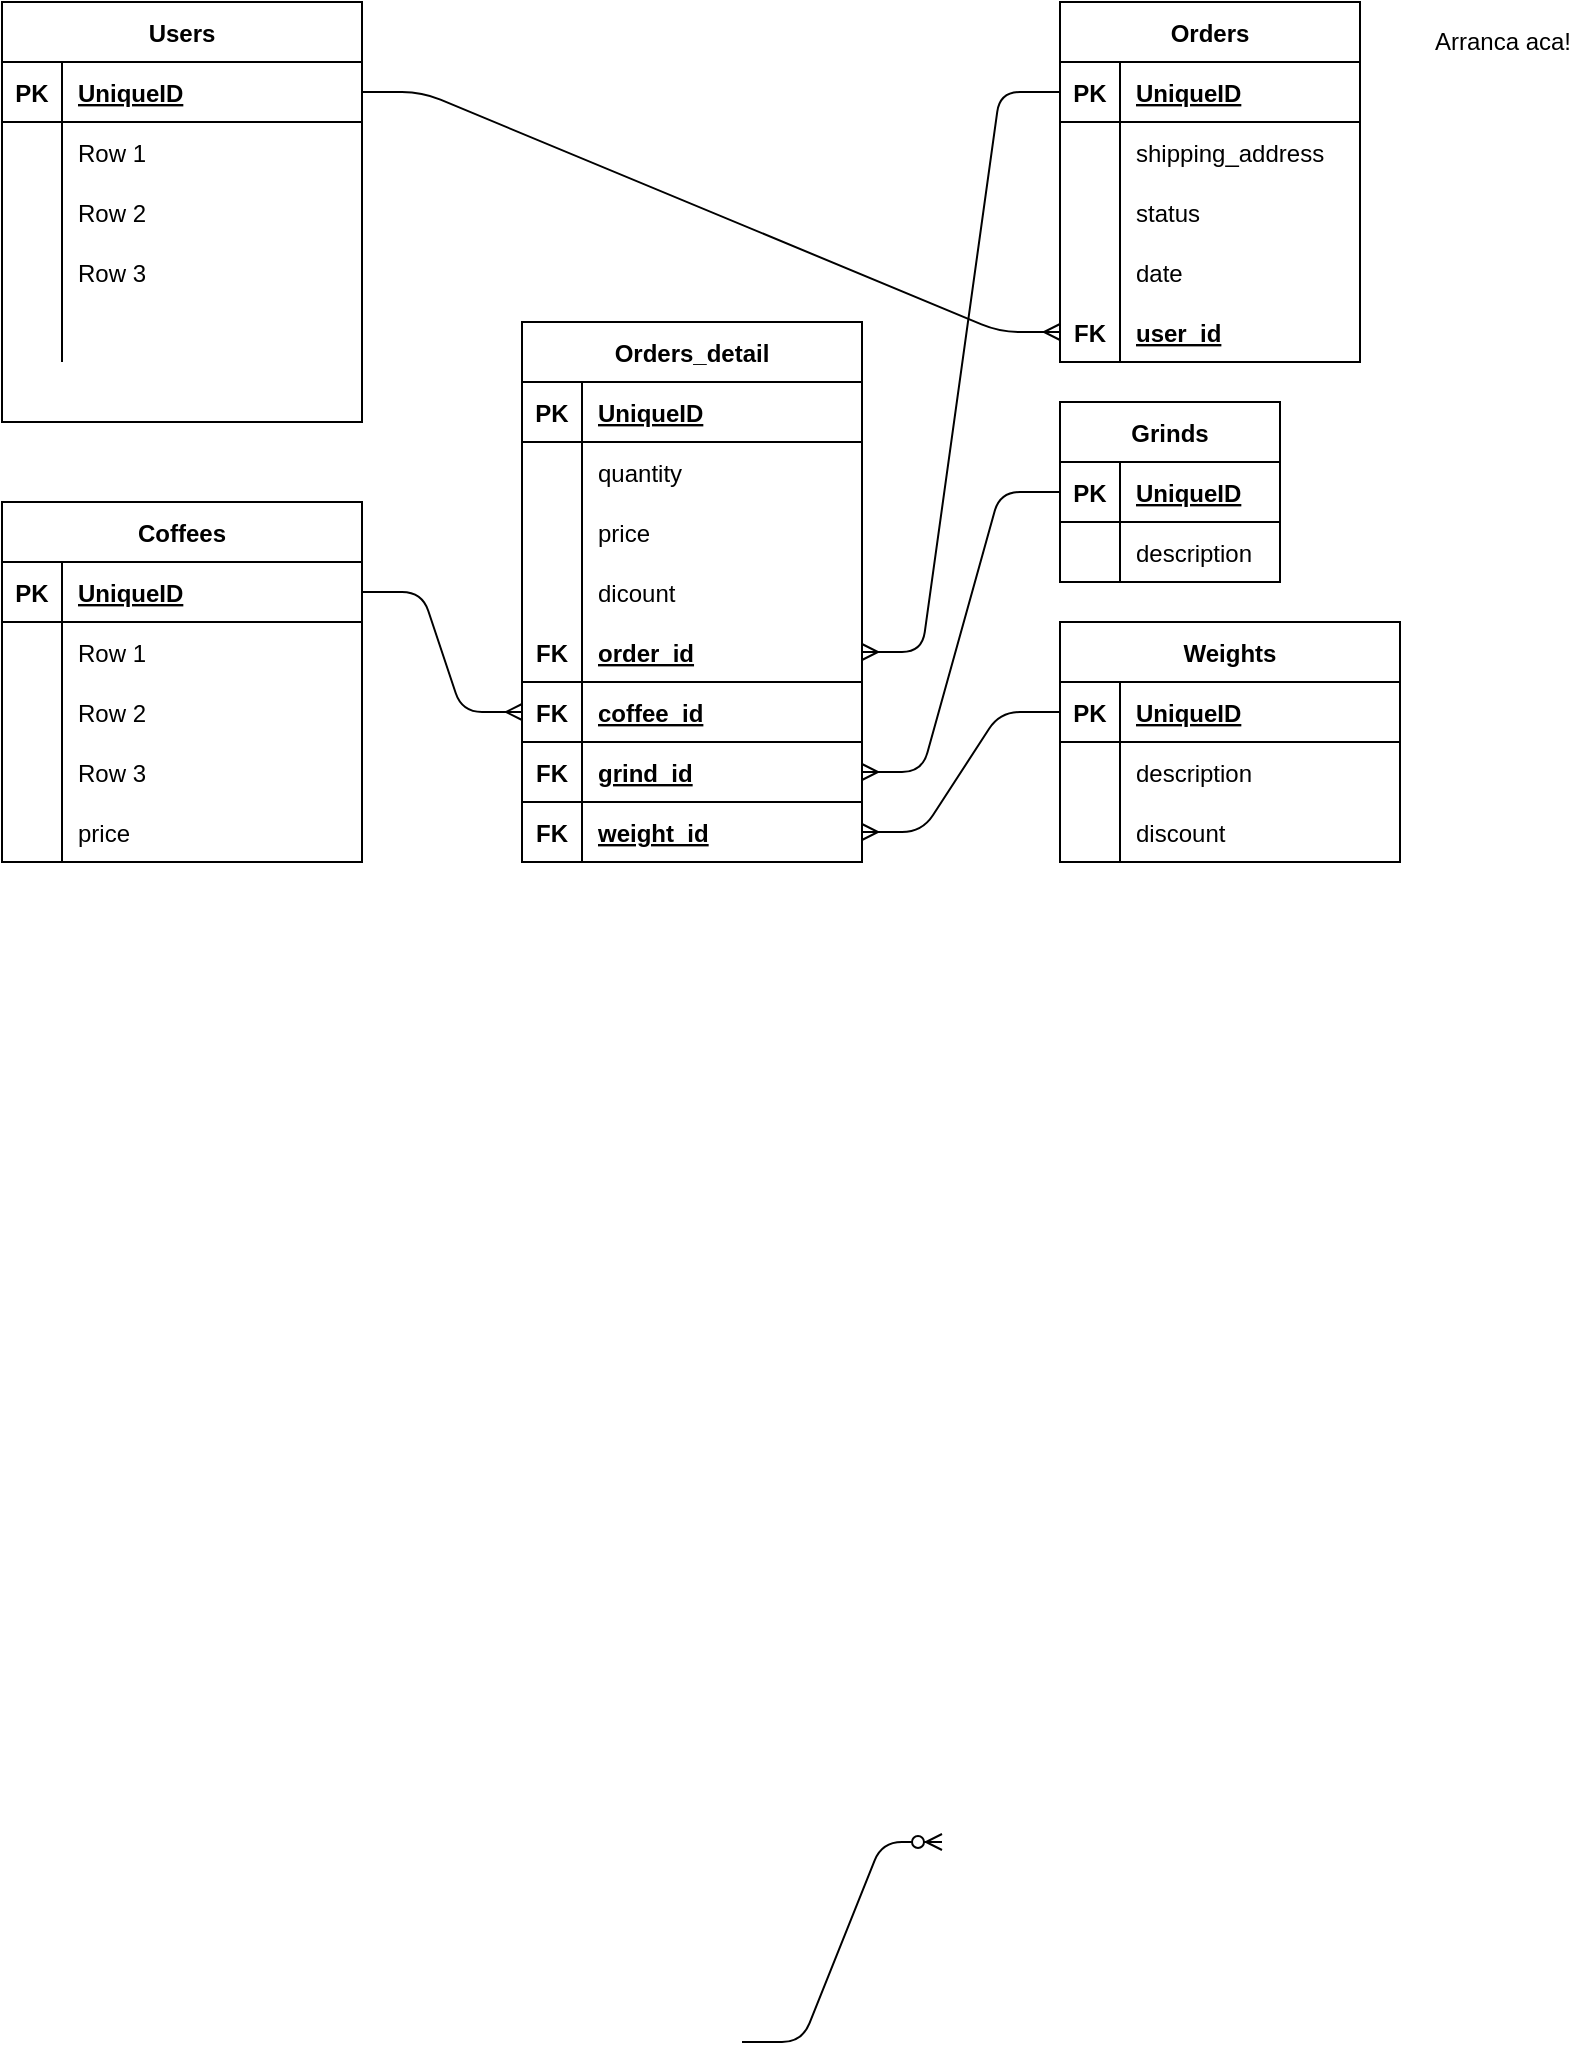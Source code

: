 <mxfile version="14.4.4" type="github">
  <diagram id="ERVyzLTOd8rnQVCN7htM" name="Page-1">
    <mxGraphModel dx="1935" dy="1661" grid="1" gridSize="10" guides="1" tooltips="1" connect="1" arrows="1" fold="1" page="1" pageScale="1" pageWidth="827" pageHeight="1169" math="0" shadow="0">
      <root>
        <mxCell id="0" />
        <mxCell id="1" parent="0" />
        <mxCell id="4POE1kAswEFOXkOAvwZu-3" value="" style="edgeStyle=entityRelationEdgeStyle;fontSize=12;html=1;endArrow=ERmany;exitX=0;exitY=0.5;exitDx=0;exitDy=0;entryX=1;entryY=0.5;entryDx=0;entryDy=0;" edge="1" parent="1" source="3lhs_4WbsQqXkiDwzQcI-35" target="3lhs_4WbsQqXkiDwzQcI-252">
          <mxGeometry width="100" height="100" relative="1" as="geometry">
            <mxPoint x="380" y="-425" as="sourcePoint" />
            <mxPoint x="340" y="-220" as="targetPoint" />
          </mxGeometry>
        </mxCell>
        <mxCell id="_opc5yqt9Sbzke906tnC-1" value="Coffees" style="shape=table;startSize=30;container=1;collapsible=1;childLayout=tableLayout;fixedRows=1;rowLines=0;fontStyle=1;align=center;resizeLast=1;" parent="1" vertex="1">
          <mxGeometry x="-170" y="-240" width="180" height="180" as="geometry" />
        </mxCell>
        <mxCell id="_opc5yqt9Sbzke906tnC-2" value="" style="shape=partialRectangle;collapsible=0;dropTarget=0;pointerEvents=0;fillColor=none;top=0;left=0;bottom=1;right=0;points=[[0,0.5],[1,0.5]];portConstraint=eastwest;" parent="_opc5yqt9Sbzke906tnC-1" vertex="1">
          <mxGeometry y="30" width="180" height="30" as="geometry" />
        </mxCell>
        <mxCell id="_opc5yqt9Sbzke906tnC-3" value="PK" style="shape=partialRectangle;connectable=0;fillColor=none;top=0;left=0;bottom=0;right=0;fontStyle=1;overflow=hidden;" parent="_opc5yqt9Sbzke906tnC-2" vertex="1">
          <mxGeometry width="30" height="30" as="geometry" />
        </mxCell>
        <mxCell id="_opc5yqt9Sbzke906tnC-4" value="UniqueID" style="shape=partialRectangle;connectable=0;fillColor=none;top=0;left=0;bottom=0;right=0;align=left;spacingLeft=6;fontStyle=5;overflow=hidden;" parent="_opc5yqt9Sbzke906tnC-2" vertex="1">
          <mxGeometry x="30" width="150" height="30" as="geometry" />
        </mxCell>
        <mxCell id="_opc5yqt9Sbzke906tnC-5" value="" style="shape=partialRectangle;collapsible=0;dropTarget=0;pointerEvents=0;fillColor=none;top=0;left=0;bottom=0;right=0;points=[[0,0.5],[1,0.5]];portConstraint=eastwest;" parent="_opc5yqt9Sbzke906tnC-1" vertex="1">
          <mxGeometry y="60" width="180" height="30" as="geometry" />
        </mxCell>
        <mxCell id="_opc5yqt9Sbzke906tnC-6" value="" style="shape=partialRectangle;connectable=0;fillColor=none;top=0;left=0;bottom=0;right=0;editable=1;overflow=hidden;" parent="_opc5yqt9Sbzke906tnC-5" vertex="1">
          <mxGeometry width="30" height="30" as="geometry" />
        </mxCell>
        <mxCell id="_opc5yqt9Sbzke906tnC-7" value="Row 1" style="shape=partialRectangle;connectable=0;fillColor=none;top=0;left=0;bottom=0;right=0;align=left;spacingLeft=6;overflow=hidden;" parent="_opc5yqt9Sbzke906tnC-5" vertex="1">
          <mxGeometry x="30" width="150" height="30" as="geometry" />
        </mxCell>
        <mxCell id="_opc5yqt9Sbzke906tnC-8" value="" style="shape=partialRectangle;collapsible=0;dropTarget=0;pointerEvents=0;fillColor=none;top=0;left=0;bottom=0;right=0;points=[[0,0.5],[1,0.5]];portConstraint=eastwest;" parent="_opc5yqt9Sbzke906tnC-1" vertex="1">
          <mxGeometry y="90" width="180" height="30" as="geometry" />
        </mxCell>
        <mxCell id="_opc5yqt9Sbzke906tnC-9" value="" style="shape=partialRectangle;connectable=0;fillColor=none;top=0;left=0;bottom=0;right=0;editable=1;overflow=hidden;" parent="_opc5yqt9Sbzke906tnC-8" vertex="1">
          <mxGeometry width="30" height="30" as="geometry" />
        </mxCell>
        <mxCell id="_opc5yqt9Sbzke906tnC-10" value="Row 2" style="shape=partialRectangle;connectable=0;fillColor=none;top=0;left=0;bottom=0;right=0;align=left;spacingLeft=6;overflow=hidden;" parent="_opc5yqt9Sbzke906tnC-8" vertex="1">
          <mxGeometry x="30" width="150" height="30" as="geometry" />
        </mxCell>
        <mxCell id="_opc5yqt9Sbzke906tnC-11" value="" style="shape=partialRectangle;collapsible=0;dropTarget=0;pointerEvents=0;fillColor=none;top=0;left=0;bottom=0;right=0;points=[[0,0.5],[1,0.5]];portConstraint=eastwest;" parent="_opc5yqt9Sbzke906tnC-1" vertex="1">
          <mxGeometry y="120" width="180" height="30" as="geometry" />
        </mxCell>
        <mxCell id="_opc5yqt9Sbzke906tnC-12" value="" style="shape=partialRectangle;connectable=0;fillColor=none;top=0;left=0;bottom=0;right=0;editable=1;overflow=hidden;" parent="_opc5yqt9Sbzke906tnC-11" vertex="1">
          <mxGeometry width="30" height="30" as="geometry" />
        </mxCell>
        <mxCell id="_opc5yqt9Sbzke906tnC-13" value="Row 3" style="shape=partialRectangle;connectable=0;fillColor=none;top=0;left=0;bottom=0;right=0;align=left;spacingLeft=6;overflow=hidden;" parent="_opc5yqt9Sbzke906tnC-11" vertex="1">
          <mxGeometry x="30" width="150" height="30" as="geometry" />
        </mxCell>
        <mxCell id="4POE1kAswEFOXkOAvwZu-12" value="" style="shape=partialRectangle;collapsible=0;dropTarget=0;pointerEvents=0;fillColor=none;top=0;left=0;bottom=0;right=0;points=[[0,0.5],[1,0.5]];portConstraint=eastwest;" vertex="1" parent="_opc5yqt9Sbzke906tnC-1">
          <mxGeometry y="150" width="180" height="30" as="geometry" />
        </mxCell>
        <mxCell id="4POE1kAswEFOXkOAvwZu-13" value="" style="shape=partialRectangle;connectable=0;fillColor=none;top=0;left=0;bottom=0;right=0;editable=1;overflow=hidden;" vertex="1" parent="4POE1kAswEFOXkOAvwZu-12">
          <mxGeometry width="30" height="30" as="geometry" />
        </mxCell>
        <mxCell id="4POE1kAswEFOXkOAvwZu-14" value="price" style="shape=partialRectangle;connectable=0;fillColor=none;top=0;left=0;bottom=0;right=0;align=left;spacingLeft=6;overflow=hidden;" vertex="1" parent="4POE1kAswEFOXkOAvwZu-12">
          <mxGeometry x="30" width="150" height="30" as="geometry" />
        </mxCell>
        <mxCell id="_opc5yqt9Sbzke906tnC-22" value="" style="edgeStyle=entityRelationEdgeStyle;fontSize=12;html=1;endArrow=ERzeroToMany;endFill=1;" parent="1" edge="1">
          <mxGeometry width="100" height="100" relative="1" as="geometry">
            <mxPoint x="200" y="530" as="sourcePoint" />
            <mxPoint x="300" y="430" as="targetPoint" />
          </mxGeometry>
        </mxCell>
        <mxCell id="3lhs_4WbsQqXkiDwzQcI-34" value="Weights" style="shape=table;startSize=30;container=1;collapsible=1;childLayout=tableLayout;fixedRows=1;rowLines=0;fontStyle=1;align=center;resizeLast=1;" parent="1" vertex="1">
          <mxGeometry x="359" y="-180" width="170" height="120" as="geometry" />
        </mxCell>
        <mxCell id="3lhs_4WbsQqXkiDwzQcI-35" value="" style="shape=partialRectangle;collapsible=0;dropTarget=0;pointerEvents=0;fillColor=none;top=0;left=0;bottom=1;right=0;points=[[0,0.5],[1,0.5]];portConstraint=eastwest;" parent="3lhs_4WbsQqXkiDwzQcI-34" vertex="1">
          <mxGeometry y="30" width="170" height="30" as="geometry" />
        </mxCell>
        <mxCell id="3lhs_4WbsQqXkiDwzQcI-36" value="PK" style="shape=partialRectangle;connectable=0;fillColor=none;top=0;left=0;bottom=0;right=0;fontStyle=1;overflow=hidden;" parent="3lhs_4WbsQqXkiDwzQcI-35" vertex="1">
          <mxGeometry width="30" height="30" as="geometry" />
        </mxCell>
        <mxCell id="3lhs_4WbsQqXkiDwzQcI-37" value="UniqueID" style="shape=partialRectangle;connectable=0;fillColor=none;top=0;left=0;bottom=0;right=0;align=left;spacingLeft=6;fontStyle=5;overflow=hidden;" parent="3lhs_4WbsQqXkiDwzQcI-35" vertex="1">
          <mxGeometry x="30" width="140" height="30" as="geometry" />
        </mxCell>
        <mxCell id="3lhs_4WbsQqXkiDwzQcI-38" value="" style="shape=partialRectangle;collapsible=0;dropTarget=0;pointerEvents=0;fillColor=none;top=0;left=0;bottom=0;right=0;points=[[0,0.5],[1,0.5]];portConstraint=eastwest;" parent="3lhs_4WbsQqXkiDwzQcI-34" vertex="1">
          <mxGeometry y="60" width="170" height="30" as="geometry" />
        </mxCell>
        <mxCell id="3lhs_4WbsQqXkiDwzQcI-39" value="" style="shape=partialRectangle;connectable=0;fillColor=none;top=0;left=0;bottom=0;right=0;editable=1;overflow=hidden;" parent="3lhs_4WbsQqXkiDwzQcI-38" vertex="1">
          <mxGeometry width="30" height="30" as="geometry" />
        </mxCell>
        <mxCell id="3lhs_4WbsQqXkiDwzQcI-40" value="description" style="shape=partialRectangle;connectable=0;fillColor=none;top=0;left=0;bottom=0;right=0;align=left;spacingLeft=6;overflow=hidden;" parent="3lhs_4WbsQqXkiDwzQcI-38" vertex="1">
          <mxGeometry x="30" width="140" height="30" as="geometry" />
        </mxCell>
        <mxCell id="3lhs_4WbsQqXkiDwzQcI-41" value="" style="shape=partialRectangle;collapsible=0;dropTarget=0;pointerEvents=0;fillColor=none;top=0;left=0;bottom=0;right=0;points=[[0,0.5],[1,0.5]];portConstraint=eastwest;" parent="3lhs_4WbsQqXkiDwzQcI-34" vertex="1">
          <mxGeometry y="90" width="170" height="30" as="geometry" />
        </mxCell>
        <mxCell id="3lhs_4WbsQqXkiDwzQcI-42" value="" style="shape=partialRectangle;connectable=0;fillColor=none;top=0;left=0;bottom=0;right=0;editable=1;overflow=hidden;" parent="3lhs_4WbsQqXkiDwzQcI-41" vertex="1">
          <mxGeometry width="30" height="30" as="geometry" />
        </mxCell>
        <mxCell id="3lhs_4WbsQqXkiDwzQcI-43" value="discount" style="shape=partialRectangle;connectable=0;fillColor=none;top=0;left=0;bottom=0;right=0;align=left;spacingLeft=6;overflow=hidden;" parent="3lhs_4WbsQqXkiDwzQcI-41" vertex="1">
          <mxGeometry x="30" width="140" height="30" as="geometry" />
        </mxCell>
        <mxCell id="3lhs_4WbsQqXkiDwzQcI-46" value="Grinds" style="shape=table;startSize=30;container=1;collapsible=1;childLayout=tableLayout;fixedRows=1;rowLines=0;fontStyle=1;align=center;resizeLast=1;" parent="1" vertex="1">
          <mxGeometry x="359" y="-290" width="110" height="90" as="geometry" />
        </mxCell>
        <mxCell id="3lhs_4WbsQqXkiDwzQcI-47" value="" style="shape=partialRectangle;collapsible=0;dropTarget=0;pointerEvents=0;fillColor=none;top=0;left=0;bottom=1;right=0;points=[[0,0.5],[1,0.5]];portConstraint=eastwest;" parent="3lhs_4WbsQqXkiDwzQcI-46" vertex="1">
          <mxGeometry y="30" width="110" height="30" as="geometry" />
        </mxCell>
        <mxCell id="3lhs_4WbsQqXkiDwzQcI-48" value="PK" style="shape=partialRectangle;connectable=0;fillColor=none;top=0;left=0;bottom=0;right=0;fontStyle=1;overflow=hidden;" parent="3lhs_4WbsQqXkiDwzQcI-47" vertex="1">
          <mxGeometry width="30" height="30" as="geometry" />
        </mxCell>
        <mxCell id="3lhs_4WbsQqXkiDwzQcI-49" value="UniqueID" style="shape=partialRectangle;connectable=0;fillColor=none;top=0;left=0;bottom=0;right=0;align=left;spacingLeft=6;fontStyle=5;overflow=hidden;" parent="3lhs_4WbsQqXkiDwzQcI-47" vertex="1">
          <mxGeometry x="30" width="80" height="30" as="geometry" />
        </mxCell>
        <mxCell id="3lhs_4WbsQqXkiDwzQcI-50" value="" style="shape=partialRectangle;collapsible=0;dropTarget=0;pointerEvents=0;fillColor=none;top=0;left=0;bottom=0;right=0;points=[[0,0.5],[1,0.5]];portConstraint=eastwest;" parent="3lhs_4WbsQqXkiDwzQcI-46" vertex="1">
          <mxGeometry y="60" width="110" height="30" as="geometry" />
        </mxCell>
        <mxCell id="3lhs_4WbsQqXkiDwzQcI-51" value="" style="shape=partialRectangle;connectable=0;fillColor=none;top=0;left=0;bottom=0;right=0;editable=1;overflow=hidden;" parent="3lhs_4WbsQqXkiDwzQcI-50" vertex="1">
          <mxGeometry width="30" height="30" as="geometry" />
        </mxCell>
        <mxCell id="3lhs_4WbsQqXkiDwzQcI-52" value="description" style="shape=partialRectangle;connectable=0;fillColor=none;top=0;left=0;bottom=0;right=0;align=left;spacingLeft=6;overflow=hidden;" parent="3lhs_4WbsQqXkiDwzQcI-50" vertex="1">
          <mxGeometry x="30" width="80" height="30" as="geometry" />
        </mxCell>
        <mxCell id="3lhs_4WbsQqXkiDwzQcI-67" value="Users" style="shape=table;startSize=30;container=1;collapsible=1;childLayout=tableLayout;fixedRows=1;rowLines=0;fontStyle=1;align=center;resizeLast=1;" parent="1" vertex="1">
          <mxGeometry x="-170" y="-490" width="180" height="210" as="geometry" />
        </mxCell>
        <mxCell id="3lhs_4WbsQqXkiDwzQcI-68" value="" style="shape=partialRectangle;collapsible=0;dropTarget=0;pointerEvents=0;fillColor=none;top=0;left=0;bottom=1;right=0;points=[[0,0.5],[1,0.5]];portConstraint=eastwest;" parent="3lhs_4WbsQqXkiDwzQcI-67" vertex="1">
          <mxGeometry y="30" width="180" height="30" as="geometry" />
        </mxCell>
        <mxCell id="3lhs_4WbsQqXkiDwzQcI-69" value="PK" style="shape=partialRectangle;connectable=0;fillColor=none;top=0;left=0;bottom=0;right=0;fontStyle=1;overflow=hidden;" parent="3lhs_4WbsQqXkiDwzQcI-68" vertex="1">
          <mxGeometry width="30" height="30" as="geometry" />
        </mxCell>
        <mxCell id="3lhs_4WbsQqXkiDwzQcI-70" value="UniqueID" style="shape=partialRectangle;connectable=0;fillColor=none;top=0;left=0;bottom=0;right=0;align=left;spacingLeft=6;fontStyle=5;overflow=hidden;" parent="3lhs_4WbsQqXkiDwzQcI-68" vertex="1">
          <mxGeometry x="30" width="150" height="30" as="geometry" />
        </mxCell>
        <mxCell id="3lhs_4WbsQqXkiDwzQcI-71" value="" style="shape=partialRectangle;collapsible=0;dropTarget=0;pointerEvents=0;fillColor=none;top=0;left=0;bottom=0;right=0;points=[[0,0.5],[1,0.5]];portConstraint=eastwest;" parent="3lhs_4WbsQqXkiDwzQcI-67" vertex="1">
          <mxGeometry y="60" width="180" height="30" as="geometry" />
        </mxCell>
        <mxCell id="3lhs_4WbsQqXkiDwzQcI-72" value="" style="shape=partialRectangle;connectable=0;fillColor=none;top=0;left=0;bottom=0;right=0;editable=1;overflow=hidden;" parent="3lhs_4WbsQqXkiDwzQcI-71" vertex="1">
          <mxGeometry width="30" height="30" as="geometry" />
        </mxCell>
        <mxCell id="3lhs_4WbsQqXkiDwzQcI-73" value="Row 1" style="shape=partialRectangle;connectable=0;fillColor=none;top=0;left=0;bottom=0;right=0;align=left;spacingLeft=6;overflow=hidden;" parent="3lhs_4WbsQqXkiDwzQcI-71" vertex="1">
          <mxGeometry x="30" width="150" height="30" as="geometry" />
        </mxCell>
        <mxCell id="3lhs_4WbsQqXkiDwzQcI-74" value="" style="shape=partialRectangle;collapsible=0;dropTarget=0;pointerEvents=0;fillColor=none;top=0;left=0;bottom=0;right=0;points=[[0,0.5],[1,0.5]];portConstraint=eastwest;" parent="3lhs_4WbsQqXkiDwzQcI-67" vertex="1">
          <mxGeometry y="90" width="180" height="30" as="geometry" />
        </mxCell>
        <mxCell id="3lhs_4WbsQqXkiDwzQcI-75" value="" style="shape=partialRectangle;connectable=0;fillColor=none;top=0;left=0;bottom=0;right=0;editable=1;overflow=hidden;" parent="3lhs_4WbsQqXkiDwzQcI-74" vertex="1">
          <mxGeometry width="30" height="30" as="geometry" />
        </mxCell>
        <mxCell id="3lhs_4WbsQqXkiDwzQcI-76" value="Row 2" style="shape=partialRectangle;connectable=0;fillColor=none;top=0;left=0;bottom=0;right=0;align=left;spacingLeft=6;overflow=hidden;" parent="3lhs_4WbsQqXkiDwzQcI-74" vertex="1">
          <mxGeometry x="30" width="150" height="30" as="geometry" />
        </mxCell>
        <mxCell id="3lhs_4WbsQqXkiDwzQcI-77" value="" style="shape=partialRectangle;collapsible=0;dropTarget=0;pointerEvents=0;fillColor=none;top=0;left=0;bottom=0;right=0;points=[[0,0.5],[1,0.5]];portConstraint=eastwest;" parent="3lhs_4WbsQqXkiDwzQcI-67" vertex="1">
          <mxGeometry y="120" width="180" height="30" as="geometry" />
        </mxCell>
        <mxCell id="3lhs_4WbsQqXkiDwzQcI-78" value="" style="shape=partialRectangle;connectable=0;fillColor=none;top=0;left=0;bottom=0;right=0;editable=1;overflow=hidden;" parent="3lhs_4WbsQqXkiDwzQcI-77" vertex="1">
          <mxGeometry width="30" height="30" as="geometry" />
        </mxCell>
        <mxCell id="3lhs_4WbsQqXkiDwzQcI-79" value="Row 3" style="shape=partialRectangle;connectable=0;fillColor=none;top=0;left=0;bottom=0;right=0;align=left;spacingLeft=6;overflow=hidden;" parent="3lhs_4WbsQqXkiDwzQcI-77" vertex="1">
          <mxGeometry x="30" width="150" height="30" as="geometry" />
        </mxCell>
        <mxCell id="3lhs_4WbsQqXkiDwzQcI-80" value="" style="shape=partialRectangle;collapsible=0;dropTarget=0;pointerEvents=0;fillColor=none;top=0;left=0;bottom=0;right=0;points=[[0,0.5],[1,0.5]];portConstraint=eastwest;" parent="3lhs_4WbsQqXkiDwzQcI-67" vertex="1">
          <mxGeometry y="150" width="180" height="30" as="geometry" />
        </mxCell>
        <mxCell id="3lhs_4WbsQqXkiDwzQcI-81" value="" style="shape=partialRectangle;connectable=0;fillColor=none;top=0;left=0;bottom=0;right=0;editable=1;overflow=hidden;" parent="3lhs_4WbsQqXkiDwzQcI-80" vertex="1">
          <mxGeometry width="30" height="30" as="geometry" />
        </mxCell>
        <mxCell id="3lhs_4WbsQqXkiDwzQcI-82" value="" style="shape=partialRectangle;connectable=0;fillColor=none;top=0;left=0;bottom=0;right=0;align=left;spacingLeft=6;overflow=hidden;" parent="3lhs_4WbsQqXkiDwzQcI-80" vertex="1">
          <mxGeometry x="30" width="150" height="30" as="geometry" />
        </mxCell>
        <mxCell id="3lhs_4WbsQqXkiDwzQcI-121" value="Orders" style="shape=table;startSize=30;container=1;collapsible=1;childLayout=tableLayout;fixedRows=1;rowLines=0;fontStyle=1;align=center;resizeLast=1;" parent="1" vertex="1">
          <mxGeometry x="359" y="-490" width="150" height="180" as="geometry" />
        </mxCell>
        <mxCell id="3lhs_4WbsQqXkiDwzQcI-122" value="" style="shape=partialRectangle;collapsible=0;dropTarget=0;pointerEvents=0;fillColor=none;top=0;left=0;bottom=1;right=0;points=[[0,0.5],[1,0.5]];portConstraint=eastwest;" parent="3lhs_4WbsQqXkiDwzQcI-121" vertex="1">
          <mxGeometry y="30" width="150" height="30" as="geometry" />
        </mxCell>
        <mxCell id="3lhs_4WbsQqXkiDwzQcI-123" value="PK" style="shape=partialRectangle;connectable=0;fillColor=none;top=0;left=0;bottom=0;right=0;fontStyle=1;overflow=hidden;" parent="3lhs_4WbsQqXkiDwzQcI-122" vertex="1">
          <mxGeometry width="30" height="30" as="geometry" />
        </mxCell>
        <mxCell id="3lhs_4WbsQqXkiDwzQcI-124" value="UniqueID" style="shape=partialRectangle;connectable=0;fillColor=none;top=0;left=0;bottom=0;right=0;align=left;spacingLeft=6;fontStyle=5;overflow=hidden;" parent="3lhs_4WbsQqXkiDwzQcI-122" vertex="1">
          <mxGeometry x="30" width="120" height="30" as="geometry" />
        </mxCell>
        <mxCell id="3lhs_4WbsQqXkiDwzQcI-146" value="" style="shape=partialRectangle;collapsible=0;dropTarget=0;pointerEvents=0;fillColor=none;top=0;left=0;bottom=0;right=0;points=[[0,0.5],[1,0.5]];portConstraint=eastwest;" parent="3lhs_4WbsQqXkiDwzQcI-121" vertex="1">
          <mxGeometry y="60" width="150" height="30" as="geometry" />
        </mxCell>
        <mxCell id="3lhs_4WbsQqXkiDwzQcI-147" value="" style="shape=partialRectangle;connectable=0;fillColor=none;top=0;left=0;bottom=0;right=0;editable=1;overflow=hidden;" parent="3lhs_4WbsQqXkiDwzQcI-146" vertex="1">
          <mxGeometry width="30" height="30" as="geometry" />
        </mxCell>
        <mxCell id="3lhs_4WbsQqXkiDwzQcI-148" value="shipping_address" style="shape=partialRectangle;connectable=0;fillColor=none;top=0;left=0;bottom=0;right=0;align=left;spacingLeft=6;overflow=hidden;" parent="3lhs_4WbsQqXkiDwzQcI-146" vertex="1">
          <mxGeometry x="30" width="120" height="30" as="geometry" />
        </mxCell>
        <mxCell id="3lhs_4WbsQqXkiDwzQcI-152" value="" style="shape=partialRectangle;collapsible=0;dropTarget=0;pointerEvents=0;fillColor=none;top=0;left=0;bottom=0;right=0;points=[[0,0.5],[1,0.5]];portConstraint=eastwest;" parent="3lhs_4WbsQqXkiDwzQcI-121" vertex="1">
          <mxGeometry y="90" width="150" height="30" as="geometry" />
        </mxCell>
        <mxCell id="3lhs_4WbsQqXkiDwzQcI-153" value="" style="shape=partialRectangle;connectable=0;fillColor=none;top=0;left=0;bottom=0;right=0;editable=1;overflow=hidden;" parent="3lhs_4WbsQqXkiDwzQcI-152" vertex="1">
          <mxGeometry width="30" height="30" as="geometry" />
        </mxCell>
        <mxCell id="3lhs_4WbsQqXkiDwzQcI-154" value="status" style="shape=partialRectangle;connectable=0;fillColor=none;top=0;left=0;bottom=0;right=0;align=left;spacingLeft=6;overflow=hidden;" parent="3lhs_4WbsQqXkiDwzQcI-152" vertex="1">
          <mxGeometry x="30" width="120" height="30" as="geometry" />
        </mxCell>
        <mxCell id="3lhs_4WbsQqXkiDwzQcI-155" value="" style="shape=partialRectangle;collapsible=0;dropTarget=0;pointerEvents=0;fillColor=none;top=0;left=0;bottom=0;right=0;points=[[0,0.5],[1,0.5]];portConstraint=eastwest;" parent="3lhs_4WbsQqXkiDwzQcI-121" vertex="1">
          <mxGeometry y="120" width="150" height="30" as="geometry" />
        </mxCell>
        <mxCell id="3lhs_4WbsQqXkiDwzQcI-156" value="" style="shape=partialRectangle;connectable=0;fillColor=none;top=0;left=0;bottom=0;right=0;editable=1;overflow=hidden;" parent="3lhs_4WbsQqXkiDwzQcI-155" vertex="1">
          <mxGeometry width="30" height="30" as="geometry" />
        </mxCell>
        <mxCell id="3lhs_4WbsQqXkiDwzQcI-157" value="date" style="shape=partialRectangle;connectable=0;fillColor=none;top=0;left=0;bottom=0;right=0;align=left;spacingLeft=6;overflow=hidden;" parent="3lhs_4WbsQqXkiDwzQcI-155" vertex="1">
          <mxGeometry x="30" width="120" height="30" as="geometry" />
        </mxCell>
        <mxCell id="3lhs_4WbsQqXkiDwzQcI-158" value="" style="shape=partialRectangle;collapsible=0;dropTarget=0;pointerEvents=0;fillColor=none;top=0;left=0;bottom=1;right=0;points=[[0,0.5],[1,0.5]];portConstraint=eastwest;" parent="3lhs_4WbsQqXkiDwzQcI-121" vertex="1">
          <mxGeometry y="150" width="150" height="30" as="geometry" />
        </mxCell>
        <mxCell id="3lhs_4WbsQqXkiDwzQcI-159" value="FK" style="shape=partialRectangle;connectable=0;fillColor=none;top=0;left=0;bottom=0;right=0;fontStyle=1;overflow=hidden;" parent="3lhs_4WbsQqXkiDwzQcI-158" vertex="1">
          <mxGeometry width="30" height="30" as="geometry" />
        </mxCell>
        <mxCell id="3lhs_4WbsQqXkiDwzQcI-160" value="user_id" style="shape=partialRectangle;connectable=0;fillColor=none;top=0;left=0;bottom=0;right=0;align=left;spacingLeft=6;fontStyle=5;overflow=hidden;" parent="3lhs_4WbsQqXkiDwzQcI-158" vertex="1">
          <mxGeometry x="30" width="120" height="30" as="geometry" />
        </mxCell>
        <mxCell id="3lhs_4WbsQqXkiDwzQcI-83" value="Orders_detail" style="shape=table;startSize=30;container=1;collapsible=1;childLayout=tableLayout;fixedRows=1;rowLines=0;fontStyle=1;align=center;resizeLast=1;" parent="1" vertex="1">
          <mxGeometry x="90" y="-330" width="170" height="270" as="geometry" />
        </mxCell>
        <mxCell id="3lhs_4WbsQqXkiDwzQcI-84" value="" style="shape=partialRectangle;collapsible=0;dropTarget=0;pointerEvents=0;fillColor=none;top=0;left=0;bottom=1;right=0;points=[[0,0.5],[1,0.5]];portConstraint=eastwest;" parent="3lhs_4WbsQqXkiDwzQcI-83" vertex="1">
          <mxGeometry y="30" width="170" height="30" as="geometry" />
        </mxCell>
        <mxCell id="3lhs_4WbsQqXkiDwzQcI-85" value="PK" style="shape=partialRectangle;connectable=0;fillColor=none;top=0;left=0;bottom=0;right=0;fontStyle=1;overflow=hidden;" parent="3lhs_4WbsQqXkiDwzQcI-84" vertex="1">
          <mxGeometry width="30" height="30" as="geometry" />
        </mxCell>
        <mxCell id="3lhs_4WbsQqXkiDwzQcI-86" value="UniqueID" style="shape=partialRectangle;connectable=0;fillColor=none;top=0;left=0;bottom=0;right=0;align=left;spacingLeft=6;fontStyle=5;overflow=hidden;" parent="3lhs_4WbsQqXkiDwzQcI-84" vertex="1">
          <mxGeometry x="30" width="140" height="30" as="geometry" />
        </mxCell>
        <mxCell id="3lhs_4WbsQqXkiDwzQcI-93" value="" style="shape=partialRectangle;collapsible=0;dropTarget=0;pointerEvents=0;fillColor=none;top=0;left=0;bottom=0;right=0;points=[[0,0.5],[1,0.5]];portConstraint=eastwest;" parent="3lhs_4WbsQqXkiDwzQcI-83" vertex="1">
          <mxGeometry y="60" width="170" height="30" as="geometry" />
        </mxCell>
        <mxCell id="3lhs_4WbsQqXkiDwzQcI-94" value="" style="shape=partialRectangle;connectable=0;fillColor=none;top=0;left=0;bottom=0;right=0;editable=1;overflow=hidden;" parent="3lhs_4WbsQqXkiDwzQcI-93" vertex="1">
          <mxGeometry width="30" height="30" as="geometry" />
        </mxCell>
        <mxCell id="3lhs_4WbsQqXkiDwzQcI-95" value="quantity" style="shape=partialRectangle;connectable=0;fillColor=none;top=0;left=0;bottom=0;right=0;align=left;spacingLeft=6;overflow=hidden;" parent="3lhs_4WbsQqXkiDwzQcI-93" vertex="1">
          <mxGeometry x="30" width="140" height="30" as="geometry" />
        </mxCell>
        <mxCell id="4POE1kAswEFOXkOAvwZu-15" value="" style="shape=partialRectangle;collapsible=0;dropTarget=0;pointerEvents=0;fillColor=none;top=0;left=0;bottom=0;right=0;points=[[0,0.5],[1,0.5]];portConstraint=eastwest;" vertex="1" parent="3lhs_4WbsQqXkiDwzQcI-83">
          <mxGeometry y="90" width="170" height="30" as="geometry" />
        </mxCell>
        <mxCell id="4POE1kAswEFOXkOAvwZu-16" value="" style="shape=partialRectangle;connectable=0;fillColor=none;top=0;left=0;bottom=0;right=0;editable=1;overflow=hidden;" vertex="1" parent="4POE1kAswEFOXkOAvwZu-15">
          <mxGeometry width="30" height="30" as="geometry" />
        </mxCell>
        <mxCell id="4POE1kAswEFOXkOAvwZu-17" value="price" style="shape=partialRectangle;connectable=0;fillColor=none;top=0;left=0;bottom=0;right=0;align=left;spacingLeft=6;overflow=hidden;" vertex="1" parent="4POE1kAswEFOXkOAvwZu-15">
          <mxGeometry x="30" width="140" height="30" as="geometry" />
        </mxCell>
        <mxCell id="4POE1kAswEFOXkOAvwZu-40" value="" style="shape=partialRectangle;collapsible=0;dropTarget=0;pointerEvents=0;fillColor=none;top=0;left=0;bottom=0;right=0;points=[[0,0.5],[1,0.5]];portConstraint=eastwest;" vertex="1" parent="3lhs_4WbsQqXkiDwzQcI-83">
          <mxGeometry y="120" width="170" height="30" as="geometry" />
        </mxCell>
        <mxCell id="4POE1kAswEFOXkOAvwZu-41" value="" style="shape=partialRectangle;connectable=0;fillColor=none;top=0;left=0;bottom=0;right=0;editable=1;overflow=hidden;" vertex="1" parent="4POE1kAswEFOXkOAvwZu-40">
          <mxGeometry width="30" height="30" as="geometry" />
        </mxCell>
        <mxCell id="4POE1kAswEFOXkOAvwZu-42" value="dicount" style="shape=partialRectangle;connectable=0;fillColor=none;top=0;left=0;bottom=0;right=0;align=left;spacingLeft=6;overflow=hidden;" vertex="1" parent="4POE1kAswEFOXkOAvwZu-40">
          <mxGeometry x="30" width="140" height="30" as="geometry" />
        </mxCell>
        <mxCell id="3lhs_4WbsQqXkiDwzQcI-143" value="" style="shape=partialRectangle;collapsible=0;dropTarget=0;pointerEvents=0;fillColor=none;top=0;left=0;bottom=1;right=0;points=[[0,0.5],[1,0.5]];portConstraint=eastwest;" parent="3lhs_4WbsQqXkiDwzQcI-83" vertex="1">
          <mxGeometry y="150" width="170" height="30" as="geometry" />
        </mxCell>
        <mxCell id="3lhs_4WbsQqXkiDwzQcI-144" value="FK" style="shape=partialRectangle;connectable=0;fillColor=none;top=0;left=0;bottom=0;right=0;fontStyle=1;overflow=hidden;" parent="3lhs_4WbsQqXkiDwzQcI-143" vertex="1">
          <mxGeometry width="30" height="30" as="geometry" />
        </mxCell>
        <mxCell id="3lhs_4WbsQqXkiDwzQcI-145" value="order_id" style="shape=partialRectangle;connectable=0;fillColor=none;top=0;left=0;bottom=0;right=0;align=left;spacingLeft=6;fontStyle=5;overflow=hidden;" parent="3lhs_4WbsQqXkiDwzQcI-143" vertex="1">
          <mxGeometry x="30" width="140" height="30" as="geometry" />
        </mxCell>
        <mxCell id="3lhs_4WbsQqXkiDwzQcI-188" value="" style="shape=partialRectangle;collapsible=0;dropTarget=0;pointerEvents=0;fillColor=none;top=0;left=0;bottom=1;right=0;points=[[0,0.5],[1,0.5]];portConstraint=eastwest;" parent="3lhs_4WbsQqXkiDwzQcI-83" vertex="1">
          <mxGeometry y="180" width="170" height="30" as="geometry" />
        </mxCell>
        <mxCell id="3lhs_4WbsQqXkiDwzQcI-189" value="FK" style="shape=partialRectangle;connectable=0;fillColor=none;top=0;left=0;bottom=0;right=0;fontStyle=1;overflow=hidden;" parent="3lhs_4WbsQqXkiDwzQcI-188" vertex="1">
          <mxGeometry width="30" height="30" as="geometry" />
        </mxCell>
        <mxCell id="3lhs_4WbsQqXkiDwzQcI-190" value="coffee_id" style="shape=partialRectangle;connectable=0;fillColor=none;top=0;left=0;bottom=0;right=0;align=left;spacingLeft=6;fontStyle=5;overflow=hidden;" parent="3lhs_4WbsQqXkiDwzQcI-188" vertex="1">
          <mxGeometry x="30" width="140" height="30" as="geometry" />
        </mxCell>
        <mxCell id="3lhs_4WbsQqXkiDwzQcI-226" value="" style="shape=partialRectangle;collapsible=0;dropTarget=0;pointerEvents=0;fillColor=none;top=0;left=0;bottom=1;right=0;points=[[0,0.5],[1,0.5]];portConstraint=eastwest;" parent="3lhs_4WbsQqXkiDwzQcI-83" vertex="1">
          <mxGeometry y="210" width="170" height="30" as="geometry" />
        </mxCell>
        <mxCell id="3lhs_4WbsQqXkiDwzQcI-227" value="FK" style="shape=partialRectangle;connectable=0;fillColor=none;top=0;left=0;bottom=0;right=0;fontStyle=1;overflow=hidden;" parent="3lhs_4WbsQqXkiDwzQcI-226" vertex="1">
          <mxGeometry width="30" height="30" as="geometry" />
        </mxCell>
        <mxCell id="3lhs_4WbsQqXkiDwzQcI-228" value="grind_id" style="shape=partialRectangle;connectable=0;fillColor=none;top=0;left=0;bottom=0;right=0;align=left;spacingLeft=6;fontStyle=5;overflow=hidden;" parent="3lhs_4WbsQqXkiDwzQcI-226" vertex="1">
          <mxGeometry x="30" width="140" height="30" as="geometry" />
        </mxCell>
        <mxCell id="3lhs_4WbsQqXkiDwzQcI-252" value="" style="shape=partialRectangle;collapsible=0;dropTarget=0;pointerEvents=0;fillColor=none;top=0;left=0;bottom=1;right=0;points=[[0,0.5],[1,0.5]];portConstraint=eastwest;" parent="3lhs_4WbsQqXkiDwzQcI-83" vertex="1">
          <mxGeometry y="240" width="170" height="30" as="geometry" />
        </mxCell>
        <mxCell id="3lhs_4WbsQqXkiDwzQcI-253" value="FK" style="shape=partialRectangle;connectable=0;fillColor=none;top=0;left=0;bottom=0;right=0;fontStyle=1;overflow=hidden;" parent="3lhs_4WbsQqXkiDwzQcI-252" vertex="1">
          <mxGeometry width="30" height="30" as="geometry" />
        </mxCell>
        <mxCell id="3lhs_4WbsQqXkiDwzQcI-254" value="weight_id" style="shape=partialRectangle;connectable=0;fillColor=none;top=0;left=0;bottom=0;right=0;align=left;spacingLeft=6;fontStyle=5;overflow=hidden;" parent="3lhs_4WbsQqXkiDwzQcI-252" vertex="1">
          <mxGeometry x="30" width="140" height="30" as="geometry" />
        </mxCell>
        <mxCell id="3lhs_4WbsQqXkiDwzQcI-264" value="Arranca aca!" style="text;html=1;align=center;verticalAlign=middle;resizable=0;points=[];autosize=1;" parent="1" vertex="1">
          <mxGeometry x="540" y="-480" width="80" height="20" as="geometry" />
        </mxCell>
        <mxCell id="4POE1kAswEFOXkOAvwZu-1" value="" style="edgeStyle=entityRelationEdgeStyle;fontSize=12;html=1;endArrow=ERmany;entryX=0;entryY=0.5;entryDx=0;entryDy=0;exitX=1;exitY=0.5;exitDx=0;exitDy=0;" edge="1" parent="1" source="3lhs_4WbsQqXkiDwzQcI-68" target="3lhs_4WbsQqXkiDwzQcI-158">
          <mxGeometry width="100" height="100" relative="1" as="geometry">
            <mxPoint x="130" y="-220" as="sourcePoint" />
            <mxPoint x="230" y="-320" as="targetPoint" />
          </mxGeometry>
        </mxCell>
        <mxCell id="4POE1kAswEFOXkOAvwZu-2" value="" style="edgeStyle=entityRelationEdgeStyle;fontSize=12;html=1;endArrow=ERmany;entryX=1;entryY=0.5;entryDx=0;entryDy=0;exitX=0;exitY=0.5;exitDx=0;exitDy=0;" edge="1" parent="1" source="3lhs_4WbsQqXkiDwzQcI-122" target="3lhs_4WbsQqXkiDwzQcI-143">
          <mxGeometry width="100" height="100" relative="1" as="geometry">
            <mxPoint x="-10" y="-415" as="sourcePoint" />
            <mxPoint x="380" y="-305" as="targetPoint" />
          </mxGeometry>
        </mxCell>
        <mxCell id="4POE1kAswEFOXkOAvwZu-5" value="" style="edgeStyle=entityRelationEdgeStyle;fontSize=12;html=1;endArrow=ERmany;exitX=0;exitY=0.5;exitDx=0;exitDy=0;entryX=1;entryY=0.5;entryDx=0;entryDy=0;" edge="1" parent="1" source="3lhs_4WbsQqXkiDwzQcI-47" target="3lhs_4WbsQqXkiDwzQcI-226">
          <mxGeometry width="100" height="100" relative="1" as="geometry">
            <mxPoint x="410" y="-185" as="sourcePoint" />
            <mxPoint x="270" y="-105" as="targetPoint" />
          </mxGeometry>
        </mxCell>
        <mxCell id="4POE1kAswEFOXkOAvwZu-10" value="" style="edgeStyle=entityRelationEdgeStyle;fontSize=12;html=1;endArrow=ERmany;exitX=1;exitY=0.5;exitDx=0;exitDy=0;entryX=0;entryY=0.5;entryDx=0;entryDy=0;" edge="1" parent="1" source="_opc5yqt9Sbzke906tnC-2" target="3lhs_4WbsQqXkiDwzQcI-188">
          <mxGeometry width="100" height="100" relative="1" as="geometry">
            <mxPoint x="130" y="-100" as="sourcePoint" />
            <mxPoint x="80" y="-170" as="targetPoint" />
          </mxGeometry>
        </mxCell>
      </root>
    </mxGraphModel>
  </diagram>
</mxfile>
